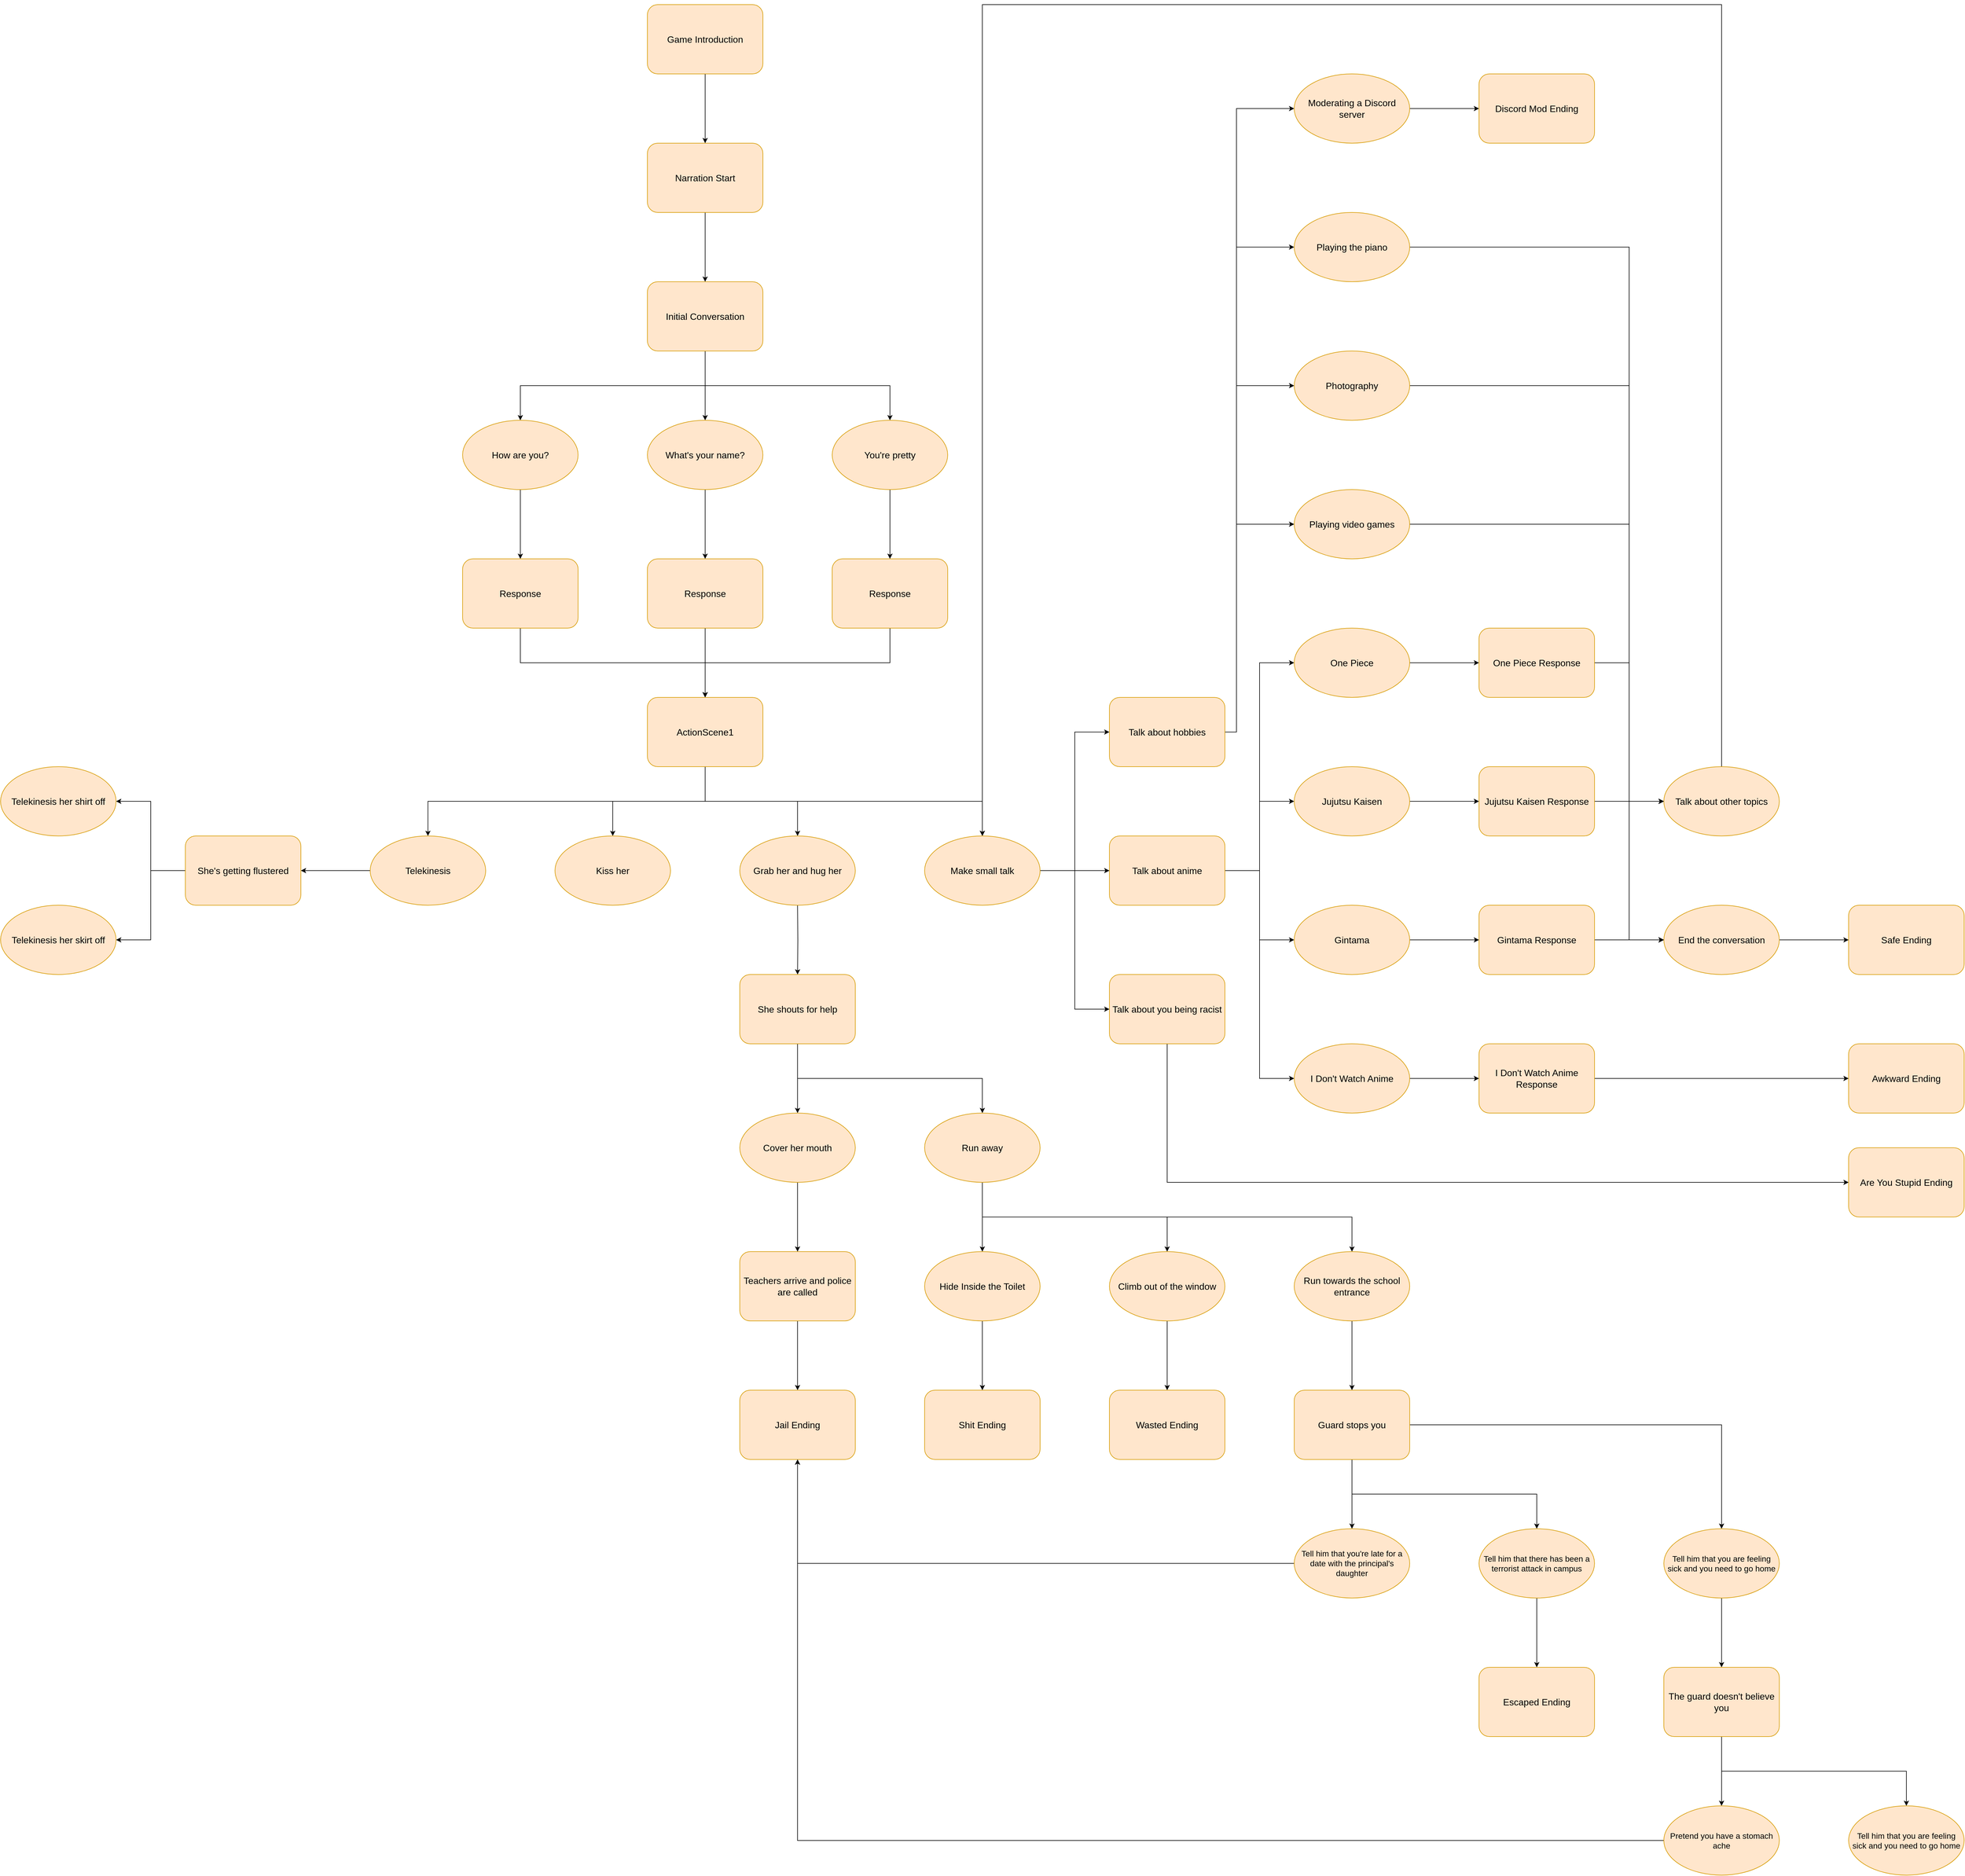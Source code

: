<mxfile version="23.1.2" type="device">
  <diagram name="Page-1" id="4FUgffBqLSNu74u4goxm">
    <mxGraphModel dx="4841" dy="2809" grid="1" gridSize="10" guides="1" tooltips="1" connect="1" arrows="1" fold="1" page="1" pageScale="1" pageWidth="827" pageHeight="1169" math="0" shadow="0">
      <root>
        <mxCell id="0" />
        <mxCell id="1" parent="0" />
        <mxCell id="4BJCU8E36L2v-1qUPdr9-23" style="edgeStyle=orthogonalEdgeStyle;rounded=0;orthogonalLoop=1;jettySize=auto;html=1;entryX=0.5;entryY=0;entryDx=0;entryDy=0;" parent="1" source="6sbdXVjonjd2-lOE39ga-11" target="6sbdXVjonjd2-lOE39ga-17" edge="1">
          <mxGeometry relative="1" as="geometry">
            <Array as="points">
              <mxPoint x="-220" y="660" />
              <mxPoint x="100" y="660" />
            </Array>
          </mxGeometry>
        </mxCell>
        <mxCell id="6sbdXVjonjd2-lOE39ga-11" value="Response" style="rounded=1;whiteSpace=wrap;html=1;fontSize=16;fillColor=#ffe6cc;strokeColor=#d79b00;" parent="1" vertex="1">
          <mxGeometry x="-320" y="480" width="200" height="120" as="geometry" />
        </mxCell>
        <mxCell id="4BJCU8E36L2v-1qUPdr9-22" style="edgeStyle=orthogonalEdgeStyle;rounded=0;orthogonalLoop=1;jettySize=auto;html=1;entryX=0.5;entryY=0;entryDx=0;entryDy=0;" parent="1" source="6sbdXVjonjd2-lOE39ga-12" target="6sbdXVjonjd2-lOE39ga-17" edge="1">
          <mxGeometry relative="1" as="geometry" />
        </mxCell>
        <mxCell id="6sbdXVjonjd2-lOE39ga-12" value="Response" style="rounded=1;whiteSpace=wrap;html=1;fontSize=16;fillColor=#ffe6cc;strokeColor=#d79b00;" parent="1" vertex="1">
          <mxGeometry y="480" width="200" height="120" as="geometry" />
        </mxCell>
        <mxCell id="4BJCU8E36L2v-1qUPdr9-24" style="edgeStyle=orthogonalEdgeStyle;rounded=0;orthogonalLoop=1;jettySize=auto;html=1;entryX=0.5;entryY=0;entryDx=0;entryDy=0;" parent="1" source="6sbdXVjonjd2-lOE39ga-13" target="6sbdXVjonjd2-lOE39ga-17" edge="1">
          <mxGeometry relative="1" as="geometry">
            <Array as="points">
              <mxPoint x="420" y="660" />
              <mxPoint x="100" y="660" />
            </Array>
          </mxGeometry>
        </mxCell>
        <mxCell id="6sbdXVjonjd2-lOE39ga-13" value="Response" style="rounded=1;whiteSpace=wrap;html=1;fontSize=16;fillColor=#ffe6cc;strokeColor=#d79b00;" parent="1" vertex="1">
          <mxGeometry x="320" y="480" width="200" height="120" as="geometry" />
        </mxCell>
        <mxCell id="4BJCU8E36L2v-1qUPdr9-62" style="edgeStyle=orthogonalEdgeStyle;rounded=0;orthogonalLoop=1;jettySize=auto;html=1;entryX=0.5;entryY=0;entryDx=0;entryDy=0;" parent="1" source="6sbdXVjonjd2-lOE39ga-17" target="4BJCU8E36L2v-1qUPdr9-61" edge="1">
          <mxGeometry relative="1" as="geometry">
            <Array as="points">
              <mxPoint x="100" y="900" />
              <mxPoint x="-380" y="900" />
            </Array>
          </mxGeometry>
        </mxCell>
        <mxCell id="4BJCU8E36L2v-1qUPdr9-66" style="edgeStyle=orthogonalEdgeStyle;rounded=0;orthogonalLoop=1;jettySize=auto;html=1;" parent="1" source="6sbdXVjonjd2-lOE39ga-17" target="4BJCU8E36L2v-1qUPdr9-63" edge="1">
          <mxGeometry relative="1" as="geometry" />
        </mxCell>
        <mxCell id="4BJCU8E36L2v-1qUPdr9-67" style="edgeStyle=orthogonalEdgeStyle;rounded=0;orthogonalLoop=1;jettySize=auto;html=1;" parent="1" source="6sbdXVjonjd2-lOE39ga-17" target="4BJCU8E36L2v-1qUPdr9-64" edge="1">
          <mxGeometry relative="1" as="geometry" />
        </mxCell>
        <mxCell id="4BJCU8E36L2v-1qUPdr9-68" style="edgeStyle=orthogonalEdgeStyle;rounded=0;orthogonalLoop=1;jettySize=auto;html=1;" parent="1" source="6sbdXVjonjd2-lOE39ga-17" target="4BJCU8E36L2v-1qUPdr9-65" edge="1">
          <mxGeometry relative="1" as="geometry">
            <Array as="points">
              <mxPoint x="100" y="900" />
              <mxPoint x="580" y="900" />
            </Array>
          </mxGeometry>
        </mxCell>
        <mxCell id="6sbdXVjonjd2-lOE39ga-17" value="ActionScene1" style="rounded=1;whiteSpace=wrap;html=1;fontSize=16;fillColor=#ffe6cc;strokeColor=#d79b00;" parent="1" vertex="1">
          <mxGeometry y="720" width="200" height="120" as="geometry" />
        </mxCell>
        <mxCell id="4BJCU8E36L2v-1qUPdr9-13" style="edgeStyle=orthogonalEdgeStyle;rounded=0;orthogonalLoop=1;jettySize=auto;html=1;entryX=0.5;entryY=0;entryDx=0;entryDy=0;" parent="1" source="6sbdXVjonjd2-lOE39ga-21" target="4BJCU8E36L2v-1qUPdr9-50" edge="1">
          <mxGeometry relative="1" as="geometry">
            <mxPoint x="580" y="210" as="targetPoint" />
            <Array as="points">
              <mxPoint x="100" y="180" />
              <mxPoint x="420" y="180" />
            </Array>
          </mxGeometry>
        </mxCell>
        <mxCell id="4BJCU8E36L2v-1qUPdr9-52" style="edgeStyle=orthogonalEdgeStyle;rounded=0;orthogonalLoop=1;jettySize=auto;html=1;entryX=0.5;entryY=0;entryDx=0;entryDy=0;" parent="1" source="6sbdXVjonjd2-lOE39ga-21" target="4BJCU8E36L2v-1qUPdr9-51" edge="1">
          <mxGeometry relative="1" as="geometry" />
        </mxCell>
        <mxCell id="4BJCU8E36L2v-1qUPdr9-54" style="edgeStyle=orthogonalEdgeStyle;rounded=0;orthogonalLoop=1;jettySize=auto;html=1;entryX=0.5;entryY=0;entryDx=0;entryDy=0;" parent="1" source="6sbdXVjonjd2-lOE39ga-21" target="4BJCU8E36L2v-1qUPdr9-53" edge="1">
          <mxGeometry relative="1" as="geometry">
            <Array as="points">
              <mxPoint x="100" y="180" />
              <mxPoint x="-220" y="180" />
            </Array>
          </mxGeometry>
        </mxCell>
        <mxCell id="6sbdXVjonjd2-lOE39ga-21" value="Initial Conversation" style="rounded=1;whiteSpace=wrap;html=1;fontSize=16;fillColor=#ffe6cc;strokeColor=#d79b00;" parent="1" vertex="1">
          <mxGeometry width="200" height="120" as="geometry" />
        </mxCell>
        <mxCell id="4BJCU8E36L2v-1qUPdr9-33" style="edgeStyle=orthogonalEdgeStyle;rounded=0;orthogonalLoop=1;jettySize=auto;html=1;entryX=0.5;entryY=0;entryDx=0;entryDy=0;" parent="1" target="6sbdXVjonjd2-lOE39ga-44" edge="1">
          <mxGeometry relative="1" as="geometry">
            <mxPoint x="260" y="1080" as="sourcePoint" />
          </mxGeometry>
        </mxCell>
        <mxCell id="6sbdXVjonjd2-lOE39ga-36" value="Safe Ending" style="rounded=1;whiteSpace=wrap;html=1;fontSize=16;fillColor=#ffe6cc;strokeColor=#d79b00;" parent="1" vertex="1">
          <mxGeometry x="2080" y="1080" width="200" height="120" as="geometry" />
        </mxCell>
        <mxCell id="4BJCU8E36L2v-1qUPdr9-151" style="edgeStyle=orthogonalEdgeStyle;rounded=0;orthogonalLoop=1;jettySize=auto;html=1;" parent="1" source="6sbdXVjonjd2-lOE39ga-38" target="4BJCU8E36L2v-1qUPdr9-74" edge="1">
          <mxGeometry relative="1" as="geometry" />
        </mxCell>
        <mxCell id="4BJCU8E36L2v-1qUPdr9-152" style="edgeStyle=orthogonalEdgeStyle;rounded=0;orthogonalLoop=1;jettySize=auto;html=1;entryX=1;entryY=0.5;entryDx=0;entryDy=0;" parent="1" source="6sbdXVjonjd2-lOE39ga-38" target="4BJCU8E36L2v-1qUPdr9-73" edge="1">
          <mxGeometry relative="1" as="geometry" />
        </mxCell>
        <mxCell id="6sbdXVjonjd2-lOE39ga-38" value="She&#39;s getting flustered" style="rounded=1;whiteSpace=wrap;html=1;fontSize=16;fillColor=#ffe6cc;strokeColor=#d79b00;" parent="1" vertex="1">
          <mxGeometry x="-800" y="960" width="200" height="120" as="geometry" />
        </mxCell>
        <mxCell id="4BJCU8E36L2v-1qUPdr9-128" style="edgeStyle=orthogonalEdgeStyle;rounded=0;orthogonalLoop=1;jettySize=auto;html=1;" parent="1" source="6sbdXVjonjd2-lOE39ga-44" target="4BJCU8E36L2v-1qUPdr9-72" edge="1">
          <mxGeometry relative="1" as="geometry" />
        </mxCell>
        <mxCell id="4BJCU8E36L2v-1qUPdr9-129" style="edgeStyle=orthogonalEdgeStyle;rounded=0;orthogonalLoop=1;jettySize=auto;html=1;entryX=0.5;entryY=0;entryDx=0;entryDy=0;" parent="1" source="6sbdXVjonjd2-lOE39ga-44" target="4BJCU8E36L2v-1qUPdr9-127" edge="1">
          <mxGeometry relative="1" as="geometry">
            <Array as="points">
              <mxPoint x="260" y="1380" />
              <mxPoint x="580" y="1380" />
            </Array>
          </mxGeometry>
        </mxCell>
        <mxCell id="6sbdXVjonjd2-lOE39ga-44" value="She shouts for help" style="rounded=1;whiteSpace=wrap;html=1;fontSize=16;fillColor=#ffe6cc;strokeColor=#d79b00;" parent="1" vertex="1">
          <mxGeometry x="160" y="1200" width="200" height="120" as="geometry" />
        </mxCell>
        <mxCell id="4BJCU8E36L2v-1qUPdr9-150" style="edgeStyle=orthogonalEdgeStyle;rounded=0;orthogonalLoop=1;jettySize=auto;html=1;entryX=0.5;entryY=0;entryDx=0;entryDy=0;" parent="1" source="6sbdXVjonjd2-lOE39ga-51" target="6sbdXVjonjd2-lOE39ga-52" edge="1">
          <mxGeometry relative="1" as="geometry" />
        </mxCell>
        <mxCell id="6sbdXVjonjd2-lOE39ga-51" value="Teachers arrive and police are called" style="rounded=1;whiteSpace=wrap;html=1;fontSize=16;fillColor=#ffe6cc;strokeColor=#d79b00;" parent="1" vertex="1">
          <mxGeometry x="160" y="1680" width="200" height="120" as="geometry" />
        </mxCell>
        <mxCell id="6sbdXVjonjd2-lOE39ga-52" value="Jail Ending" style="rounded=1;whiteSpace=wrap;html=1;fontSize=16;fillColor=#ffe6cc;strokeColor=#d79b00;" parent="1" vertex="1">
          <mxGeometry x="160" y="1920" width="200" height="120" as="geometry" />
        </mxCell>
        <mxCell id="6sbdXVjonjd2-lOE39ga-64" value="Shit Ending" style="rounded=1;whiteSpace=wrap;html=1;fontSize=16;fillColor=#ffe6cc;strokeColor=#d79b00;" parent="1" vertex="1">
          <mxGeometry x="480" y="1920" width="200" height="120" as="geometry" />
        </mxCell>
        <mxCell id="6sbdXVjonjd2-lOE39ga-66" value="Wasted Ending" style="rounded=1;whiteSpace=wrap;html=1;fontSize=16;fillColor=#ffe6cc;strokeColor=#d79b00;" parent="1" vertex="1">
          <mxGeometry x="800" y="1920" width="200" height="120" as="geometry" />
        </mxCell>
        <mxCell id="6sbdXVjonjd2-lOE39ga-68" value="Escaped Ending" style="rounded=1;whiteSpace=wrap;html=1;fontSize=16;fillColor=#ffe6cc;strokeColor=#d79b00;" parent="1" vertex="1">
          <mxGeometry x="1440" y="2400" width="200" height="120" as="geometry" />
        </mxCell>
        <mxCell id="4BJCU8E36L2v-1qUPdr9-92" style="edgeStyle=orthogonalEdgeStyle;rounded=0;orthogonalLoop=1;jettySize=auto;html=1;entryX=0;entryY=0.5;entryDx=0;entryDy=0;" parent="1" source="P44TCqiWDJVIjt69L8TA-1" target="4BJCU8E36L2v-1qUPdr9-89" edge="1">
          <mxGeometry relative="1" as="geometry" />
        </mxCell>
        <mxCell id="4BJCU8E36L2v-1qUPdr9-93" style="edgeStyle=orthogonalEdgeStyle;rounded=0;orthogonalLoop=1;jettySize=auto;html=1;entryX=0;entryY=0.5;entryDx=0;entryDy=0;" parent="1" source="P44TCqiWDJVIjt69L8TA-1" target="4BJCU8E36L2v-1qUPdr9-88" edge="1">
          <mxGeometry relative="1" as="geometry" />
        </mxCell>
        <mxCell id="4BJCU8E36L2v-1qUPdr9-94" style="edgeStyle=orthogonalEdgeStyle;rounded=0;orthogonalLoop=1;jettySize=auto;html=1;entryX=0;entryY=0.5;entryDx=0;entryDy=0;" parent="1" source="P44TCqiWDJVIjt69L8TA-1" target="4BJCU8E36L2v-1qUPdr9-90" edge="1">
          <mxGeometry relative="1" as="geometry" />
        </mxCell>
        <mxCell id="4BJCU8E36L2v-1qUPdr9-98" style="edgeStyle=orthogonalEdgeStyle;rounded=0;orthogonalLoop=1;jettySize=auto;html=1;entryX=0;entryY=0.5;entryDx=0;entryDy=0;" parent="1" source="P44TCqiWDJVIjt69L8TA-1" target="4BJCU8E36L2v-1qUPdr9-91" edge="1">
          <mxGeometry relative="1" as="geometry" />
        </mxCell>
        <mxCell id="P44TCqiWDJVIjt69L8TA-1" value="Talk about anime" style="rounded=1;whiteSpace=wrap;html=1;fontSize=16;fillColor=#ffe6cc;strokeColor=#d79b00;" parent="1" vertex="1">
          <mxGeometry x="800" y="960" width="200" height="120" as="geometry" />
        </mxCell>
        <mxCell id="Jl9Z6i-d9-ETA0AkZ7rw-6" style="edgeStyle=orthogonalEdgeStyle;rounded=0;orthogonalLoop=1;jettySize=auto;html=1;entryX=0;entryY=0.5;entryDx=0;entryDy=0;" edge="1" parent="1" source="P44TCqiWDJVIjt69L8TA-2" target="Jl9Z6i-d9-ETA0AkZ7rw-2">
          <mxGeometry relative="1" as="geometry">
            <Array as="points">
              <mxPoint x="1020" y="780" />
              <mxPoint x="1020" y="420" />
            </Array>
          </mxGeometry>
        </mxCell>
        <mxCell id="Jl9Z6i-d9-ETA0AkZ7rw-7" style="edgeStyle=orthogonalEdgeStyle;rounded=0;orthogonalLoop=1;jettySize=auto;html=1;entryX=0;entryY=0.5;entryDx=0;entryDy=0;" edge="1" parent="1" source="P44TCqiWDJVIjt69L8TA-2" target="Jl9Z6i-d9-ETA0AkZ7rw-3">
          <mxGeometry relative="1" as="geometry">
            <Array as="points">
              <mxPoint x="1020" y="780" />
              <mxPoint x="1020" y="180" />
            </Array>
          </mxGeometry>
        </mxCell>
        <mxCell id="Jl9Z6i-d9-ETA0AkZ7rw-8" style="edgeStyle=orthogonalEdgeStyle;rounded=0;orthogonalLoop=1;jettySize=auto;html=1;entryX=0;entryY=0.5;entryDx=0;entryDy=0;" edge="1" parent="1" source="P44TCqiWDJVIjt69L8TA-2" target="Jl9Z6i-d9-ETA0AkZ7rw-4">
          <mxGeometry relative="1" as="geometry">
            <Array as="points">
              <mxPoint x="1020" y="780" />
              <mxPoint x="1020" y="-60" />
            </Array>
          </mxGeometry>
        </mxCell>
        <mxCell id="Jl9Z6i-d9-ETA0AkZ7rw-9" style="edgeStyle=orthogonalEdgeStyle;rounded=0;orthogonalLoop=1;jettySize=auto;html=1;entryX=0;entryY=0.5;entryDx=0;entryDy=0;" edge="1" parent="1" source="P44TCqiWDJVIjt69L8TA-2" target="Jl9Z6i-d9-ETA0AkZ7rw-5">
          <mxGeometry relative="1" as="geometry">
            <Array as="points">
              <mxPoint x="1020" y="780" />
              <mxPoint x="1020" y="-300" />
            </Array>
          </mxGeometry>
        </mxCell>
        <mxCell id="P44TCqiWDJVIjt69L8TA-2" value="Talk about hobbies" style="rounded=1;whiteSpace=wrap;html=1;fontSize=16;fillColor=#ffe6cc;strokeColor=#d79b00;" parent="1" vertex="1">
          <mxGeometry x="800" y="720" width="200" height="120" as="geometry" />
        </mxCell>
        <mxCell id="4BJCU8E36L2v-1qUPdr9-84" style="edgeStyle=orthogonalEdgeStyle;rounded=0;orthogonalLoop=1;jettySize=auto;html=1;entryX=0;entryY=0.5;entryDx=0;entryDy=0;" parent="1" source="P44TCqiWDJVIjt69L8TA-3" target="P44TCqiWDJVIjt69L8TA-17" edge="1">
          <mxGeometry relative="1" as="geometry">
            <Array as="points">
              <mxPoint x="900" y="1560" />
              <mxPoint x="2080" y="1560" />
            </Array>
          </mxGeometry>
        </mxCell>
        <mxCell id="P44TCqiWDJVIjt69L8TA-3" value="Talk about you being racist" style="rounded=1;whiteSpace=wrap;html=1;fontSize=16;fillColor=#ffe6cc;strokeColor=#d79b00;" parent="1" vertex="1">
          <mxGeometry x="800" y="1200" width="200" height="120" as="geometry" />
        </mxCell>
        <mxCell id="P44TCqiWDJVIjt69L8TA-17" value="Are You Stupid Ending" style="rounded=1;whiteSpace=wrap;html=1;fontSize=16;fillColor=#ffe6cc;strokeColor=#d79b00;" parent="1" vertex="1">
          <mxGeometry x="2080" y="1500" width="200" height="120" as="geometry" />
        </mxCell>
        <mxCell id="4BJCU8E36L2v-1qUPdr9-14" style="edgeStyle=orthogonalEdgeStyle;rounded=0;orthogonalLoop=1;jettySize=auto;html=1;entryX=0.5;entryY=0;entryDx=0;entryDy=0;exitX=0.5;exitY=1;exitDx=0;exitDy=0;" parent="1" source="4BJCU8E36L2v-1qUPdr9-50" target="6sbdXVjonjd2-lOE39ga-13" edge="1">
          <mxGeometry relative="1" as="geometry">
            <mxPoint x="530" y="410" as="sourcePoint" />
          </mxGeometry>
        </mxCell>
        <mxCell id="4BJCU8E36L2v-1qUPdr9-130" style="edgeStyle=orthogonalEdgeStyle;rounded=0;orthogonalLoop=1;jettySize=auto;html=1;entryX=0;entryY=0.5;entryDx=0;entryDy=0;" parent="1" source="4BJCU8E36L2v-1qUPdr9-47" target="4BJCU8E36L2v-1qUPdr9-78" edge="1">
          <mxGeometry relative="1" as="geometry" />
        </mxCell>
        <mxCell id="4BJCU8E36L2v-1qUPdr9-137" style="edgeStyle=orthogonalEdgeStyle;rounded=0;orthogonalLoop=1;jettySize=auto;html=1;entryX=0;entryY=0.5;entryDx=0;entryDy=0;" parent="1" source="4BJCU8E36L2v-1qUPdr9-47" target="4BJCU8E36L2v-1qUPdr9-79" edge="1">
          <mxGeometry relative="1" as="geometry" />
        </mxCell>
        <mxCell id="4BJCU8E36L2v-1qUPdr9-47" value="One Piece Response" style="rounded=1;whiteSpace=wrap;html=1;fontSize=16;fillColor=#ffe6cc;strokeColor=#d79b00;" parent="1" vertex="1">
          <mxGeometry x="1440" y="600" width="200" height="120" as="geometry" />
        </mxCell>
        <mxCell id="4BJCU8E36L2v-1qUPdr9-50" value="You&#39;re pretty" style="ellipse;whiteSpace=wrap;html=1;fillColor=#ffe6cc;strokeColor=#d79b00;fontSize=16;" parent="1" vertex="1">
          <mxGeometry x="320" y="240" width="200" height="120" as="geometry" />
        </mxCell>
        <mxCell id="4BJCU8E36L2v-1qUPdr9-56" style="edgeStyle=orthogonalEdgeStyle;rounded=0;orthogonalLoop=1;jettySize=auto;html=1;entryX=0.5;entryY=0;entryDx=0;entryDy=0;" parent="1" source="4BJCU8E36L2v-1qUPdr9-51" target="6sbdXVjonjd2-lOE39ga-12" edge="1">
          <mxGeometry relative="1" as="geometry" />
        </mxCell>
        <mxCell id="4BJCU8E36L2v-1qUPdr9-51" value="What&#39;s your name?" style="ellipse;whiteSpace=wrap;html=1;fillColor=#ffe6cc;strokeColor=#d79b00;fontSize=16;" parent="1" vertex="1">
          <mxGeometry y="240" width="200" height="120" as="geometry" />
        </mxCell>
        <mxCell id="4BJCU8E36L2v-1qUPdr9-55" style="edgeStyle=orthogonalEdgeStyle;rounded=0;orthogonalLoop=1;jettySize=auto;html=1;" parent="1" source="4BJCU8E36L2v-1qUPdr9-53" target="6sbdXVjonjd2-lOE39ga-11" edge="1">
          <mxGeometry relative="1" as="geometry" />
        </mxCell>
        <mxCell id="4BJCU8E36L2v-1qUPdr9-53" value="How are you?" style="ellipse;whiteSpace=wrap;html=1;fillColor=#ffe6cc;strokeColor=#d79b00;fontSize=16;" parent="1" vertex="1">
          <mxGeometry x="-320" y="240" width="200" height="120" as="geometry" />
        </mxCell>
        <mxCell id="4BJCU8E36L2v-1qUPdr9-60" style="edgeStyle=orthogonalEdgeStyle;rounded=0;orthogonalLoop=1;jettySize=auto;html=1;" parent="1" source="4BJCU8E36L2v-1qUPdr9-57" target="6sbdXVjonjd2-lOE39ga-21" edge="1">
          <mxGeometry relative="1" as="geometry" />
        </mxCell>
        <mxCell id="4BJCU8E36L2v-1qUPdr9-57" value="Narration Start" style="rounded=1;whiteSpace=wrap;html=1;fontSize=16;fillColor=#ffe6cc;strokeColor=#d79b00;" parent="1" vertex="1">
          <mxGeometry y="-240" width="200" height="120" as="geometry" />
        </mxCell>
        <mxCell id="4BJCU8E36L2v-1qUPdr9-59" style="edgeStyle=orthogonalEdgeStyle;rounded=0;orthogonalLoop=1;jettySize=auto;html=1;entryX=0.5;entryY=0;entryDx=0;entryDy=0;" parent="1" source="4BJCU8E36L2v-1qUPdr9-58" target="4BJCU8E36L2v-1qUPdr9-57" edge="1">
          <mxGeometry relative="1" as="geometry" />
        </mxCell>
        <mxCell id="4BJCU8E36L2v-1qUPdr9-58" value="Game Introduction" style="rounded=1;whiteSpace=wrap;html=1;fontSize=16;fillColor=#ffe6cc;strokeColor=#d79b00;" parent="1" vertex="1">
          <mxGeometry y="-480" width="200" height="120" as="geometry" />
        </mxCell>
        <mxCell id="4BJCU8E36L2v-1qUPdr9-153" style="edgeStyle=orthogonalEdgeStyle;rounded=0;orthogonalLoop=1;jettySize=auto;html=1;entryX=1;entryY=0.5;entryDx=0;entryDy=0;" parent="1" source="4BJCU8E36L2v-1qUPdr9-61" target="6sbdXVjonjd2-lOE39ga-38" edge="1">
          <mxGeometry relative="1" as="geometry" />
        </mxCell>
        <mxCell id="4BJCU8E36L2v-1qUPdr9-61" value="Telekinesis" style="ellipse;whiteSpace=wrap;html=1;fillColor=#ffe6cc;strokeColor=#d79b00;fontSize=16;" parent="1" vertex="1">
          <mxGeometry x="-480" y="960" width="200" height="120" as="geometry" />
        </mxCell>
        <mxCell id="4BJCU8E36L2v-1qUPdr9-63" value="Kiss her" style="ellipse;whiteSpace=wrap;html=1;fillColor=#ffe6cc;strokeColor=#d79b00;fontSize=16;" parent="1" vertex="1">
          <mxGeometry x="-160" y="960" width="200" height="120" as="geometry" />
        </mxCell>
        <mxCell id="4BJCU8E36L2v-1qUPdr9-64" value="Grab her and hug her" style="ellipse;whiteSpace=wrap;html=1;fillColor=#ffe6cc;strokeColor=#d79b00;fontSize=16;" parent="1" vertex="1">
          <mxGeometry x="160" y="960" width="200" height="120" as="geometry" />
        </mxCell>
        <mxCell id="4BJCU8E36L2v-1qUPdr9-69" style="edgeStyle=orthogonalEdgeStyle;rounded=0;orthogonalLoop=1;jettySize=auto;html=1;entryX=0;entryY=0.5;entryDx=0;entryDy=0;" parent="1" source="4BJCU8E36L2v-1qUPdr9-65" target="P44TCqiWDJVIjt69L8TA-2" edge="1">
          <mxGeometry relative="1" as="geometry" />
        </mxCell>
        <mxCell id="4BJCU8E36L2v-1qUPdr9-70" style="edgeStyle=orthogonalEdgeStyle;rounded=0;orthogonalLoop=1;jettySize=auto;html=1;entryX=0;entryY=0.5;entryDx=0;entryDy=0;" parent="1" source="4BJCU8E36L2v-1qUPdr9-65" target="P44TCqiWDJVIjt69L8TA-1" edge="1">
          <mxGeometry relative="1" as="geometry" />
        </mxCell>
        <mxCell id="4BJCU8E36L2v-1qUPdr9-71" style="edgeStyle=orthogonalEdgeStyle;rounded=0;orthogonalLoop=1;jettySize=auto;html=1;entryX=0;entryY=0.5;entryDx=0;entryDy=0;" parent="1" source="4BJCU8E36L2v-1qUPdr9-65" target="P44TCqiWDJVIjt69L8TA-3" edge="1">
          <mxGeometry relative="1" as="geometry" />
        </mxCell>
        <mxCell id="4BJCU8E36L2v-1qUPdr9-65" value="Make small talk" style="ellipse;whiteSpace=wrap;html=1;fillColor=#ffe6cc;strokeColor=#d79b00;fontSize=16;" parent="1" vertex="1">
          <mxGeometry x="480" y="960" width="200" height="120" as="geometry" />
        </mxCell>
        <mxCell id="4BJCU8E36L2v-1qUPdr9-149" style="edgeStyle=orthogonalEdgeStyle;rounded=0;orthogonalLoop=1;jettySize=auto;html=1;entryX=0.5;entryY=0;entryDx=0;entryDy=0;" parent="1" source="4BJCU8E36L2v-1qUPdr9-72" target="6sbdXVjonjd2-lOE39ga-51" edge="1">
          <mxGeometry relative="1" as="geometry" />
        </mxCell>
        <mxCell id="4BJCU8E36L2v-1qUPdr9-72" value="Cover her mouth" style="ellipse;whiteSpace=wrap;html=1;fillColor=#ffe6cc;strokeColor=#d79b00;fontSize=16;" parent="1" vertex="1">
          <mxGeometry x="160" y="1440" width="200" height="120" as="geometry" />
        </mxCell>
        <mxCell id="4BJCU8E36L2v-1qUPdr9-73" value="Telekinesis her skirt off" style="ellipse;whiteSpace=wrap;html=1;fillColor=#ffe6cc;strokeColor=#d79b00;fontSize=16;" parent="1" vertex="1">
          <mxGeometry x="-1120" y="1080" width="200" height="120" as="geometry" />
        </mxCell>
        <mxCell id="4BJCU8E36L2v-1qUPdr9-74" value="Telekinesis her shirt off" style="ellipse;whiteSpace=wrap;html=1;fillColor=#ffe6cc;strokeColor=#d79b00;fontSize=16;" parent="1" vertex="1">
          <mxGeometry x="-1120" y="840" width="200" height="120" as="geometry" />
        </mxCell>
        <mxCell id="Jl9Z6i-d9-ETA0AkZ7rw-19" style="edgeStyle=orthogonalEdgeStyle;rounded=0;orthogonalLoop=1;jettySize=auto;html=1;entryX=0.5;entryY=0;entryDx=0;entryDy=0;" edge="1" parent="1" source="4BJCU8E36L2v-1qUPdr9-78" target="4BJCU8E36L2v-1qUPdr9-65">
          <mxGeometry relative="1" as="geometry">
            <Array as="points">
              <mxPoint x="1860" y="-480" />
              <mxPoint x="580" y="-480" />
            </Array>
          </mxGeometry>
        </mxCell>
        <mxCell id="4BJCU8E36L2v-1qUPdr9-78" value="Talk about other topics" style="ellipse;whiteSpace=wrap;html=1;fillColor=#ffe6cc;strokeColor=#d79b00;fontSize=16;" parent="1" vertex="1">
          <mxGeometry x="1760" y="840" width="200" height="120" as="geometry" />
        </mxCell>
        <mxCell id="4BJCU8E36L2v-1qUPdr9-83" style="edgeStyle=orthogonalEdgeStyle;rounded=0;orthogonalLoop=1;jettySize=auto;html=1;" parent="1" source="4BJCU8E36L2v-1qUPdr9-79" target="6sbdXVjonjd2-lOE39ga-36" edge="1">
          <mxGeometry relative="1" as="geometry" />
        </mxCell>
        <mxCell id="4BJCU8E36L2v-1qUPdr9-79" value="End the conversation" style="ellipse;whiteSpace=wrap;html=1;fillColor=#ffe6cc;strokeColor=#d79b00;fontSize=16;" parent="1" vertex="1">
          <mxGeometry x="1760" y="1080" width="200" height="120" as="geometry" />
        </mxCell>
        <mxCell id="4BJCU8E36L2v-1qUPdr9-131" style="edgeStyle=orthogonalEdgeStyle;rounded=0;orthogonalLoop=1;jettySize=auto;html=1;entryX=0;entryY=0.5;entryDx=0;entryDy=0;" parent="1" source="4BJCU8E36L2v-1qUPdr9-85" target="4BJCU8E36L2v-1qUPdr9-78" edge="1">
          <mxGeometry relative="1" as="geometry" />
        </mxCell>
        <mxCell id="4BJCU8E36L2v-1qUPdr9-136" style="edgeStyle=orthogonalEdgeStyle;rounded=0;orthogonalLoop=1;jettySize=auto;html=1;entryX=0;entryY=0.5;entryDx=0;entryDy=0;" parent="1" source="4BJCU8E36L2v-1qUPdr9-85" target="4BJCU8E36L2v-1qUPdr9-79" edge="1">
          <mxGeometry relative="1" as="geometry" />
        </mxCell>
        <mxCell id="4BJCU8E36L2v-1qUPdr9-85" value="Jujutsu Kaisen Response" style="rounded=1;whiteSpace=wrap;html=1;fontSize=16;fillColor=#ffe6cc;strokeColor=#d79b00;" parent="1" vertex="1">
          <mxGeometry x="1440" y="840" width="200" height="120" as="geometry" />
        </mxCell>
        <mxCell id="4BJCU8E36L2v-1qUPdr9-132" style="edgeStyle=orthogonalEdgeStyle;rounded=0;orthogonalLoop=1;jettySize=auto;html=1;entryX=0;entryY=0.5;entryDx=0;entryDy=0;" parent="1" source="4BJCU8E36L2v-1qUPdr9-86" target="4BJCU8E36L2v-1qUPdr9-78" edge="1">
          <mxGeometry relative="1" as="geometry" />
        </mxCell>
        <mxCell id="4BJCU8E36L2v-1qUPdr9-135" style="edgeStyle=orthogonalEdgeStyle;rounded=0;orthogonalLoop=1;jettySize=auto;html=1;entryX=0;entryY=0.5;entryDx=0;entryDy=0;" parent="1" source="4BJCU8E36L2v-1qUPdr9-86" target="4BJCU8E36L2v-1qUPdr9-79" edge="1">
          <mxGeometry relative="1" as="geometry" />
        </mxCell>
        <mxCell id="4BJCU8E36L2v-1qUPdr9-86" value="Gintama Response" style="rounded=1;whiteSpace=wrap;html=1;fontSize=16;fillColor=#ffe6cc;strokeColor=#d79b00;" parent="1" vertex="1">
          <mxGeometry x="1440" y="1080" width="200" height="120" as="geometry" />
        </mxCell>
        <mxCell id="Jl9Z6i-d9-ETA0AkZ7rw-21" style="edgeStyle=orthogonalEdgeStyle;rounded=0;orthogonalLoop=1;jettySize=auto;html=1;entryX=0;entryY=0.5;entryDx=0;entryDy=0;" edge="1" parent="1" source="4BJCU8E36L2v-1qUPdr9-87" target="Jl9Z6i-d9-ETA0AkZ7rw-20">
          <mxGeometry relative="1" as="geometry" />
        </mxCell>
        <mxCell id="4BJCU8E36L2v-1qUPdr9-87" value="I Don&#39;t Watch Anime Response" style="rounded=1;whiteSpace=wrap;html=1;fontSize=16;fillColor=#ffe6cc;strokeColor=#d79b00;" parent="1" vertex="1">
          <mxGeometry x="1440" y="1320" width="200" height="120" as="geometry" />
        </mxCell>
        <mxCell id="4BJCU8E36L2v-1qUPdr9-100" style="edgeStyle=orthogonalEdgeStyle;rounded=0;orthogonalLoop=1;jettySize=auto;html=1;entryX=0;entryY=0.5;entryDx=0;entryDy=0;" parent="1" source="4BJCU8E36L2v-1qUPdr9-88" target="4BJCU8E36L2v-1qUPdr9-87" edge="1">
          <mxGeometry relative="1" as="geometry" />
        </mxCell>
        <mxCell id="4BJCU8E36L2v-1qUPdr9-88" value="I Don&#39;t Watch Anime" style="ellipse;whiteSpace=wrap;html=1;fillColor=#ffe6cc;strokeColor=#d79b00;fontSize=16;" parent="1" vertex="1">
          <mxGeometry x="1120" y="1320" width="200" height="120" as="geometry" />
        </mxCell>
        <mxCell id="4BJCU8E36L2v-1qUPdr9-99" style="edgeStyle=orthogonalEdgeStyle;rounded=0;orthogonalLoop=1;jettySize=auto;html=1;entryX=0;entryY=0.5;entryDx=0;entryDy=0;" parent="1" source="4BJCU8E36L2v-1qUPdr9-89" target="4BJCU8E36L2v-1qUPdr9-86" edge="1">
          <mxGeometry relative="1" as="geometry" />
        </mxCell>
        <mxCell id="4BJCU8E36L2v-1qUPdr9-89" value="Gintama" style="ellipse;whiteSpace=wrap;html=1;fillColor=#ffe6cc;strokeColor=#d79b00;fontSize=16;" parent="1" vertex="1">
          <mxGeometry x="1120" y="1080" width="200" height="120" as="geometry" />
        </mxCell>
        <mxCell id="4BJCU8E36L2v-1qUPdr9-97" style="edgeStyle=orthogonalEdgeStyle;rounded=0;orthogonalLoop=1;jettySize=auto;html=1;entryX=0;entryY=0.5;entryDx=0;entryDy=0;" parent="1" source="4BJCU8E36L2v-1qUPdr9-90" target="4BJCU8E36L2v-1qUPdr9-85" edge="1">
          <mxGeometry relative="1" as="geometry" />
        </mxCell>
        <mxCell id="4BJCU8E36L2v-1qUPdr9-90" value="Jujutsu Kaisen" style="ellipse;whiteSpace=wrap;html=1;fillColor=#ffe6cc;strokeColor=#d79b00;fontSize=16;" parent="1" vertex="1">
          <mxGeometry x="1120" y="840" width="200" height="120" as="geometry" />
        </mxCell>
        <mxCell id="4BJCU8E36L2v-1qUPdr9-96" style="edgeStyle=orthogonalEdgeStyle;rounded=0;orthogonalLoop=1;jettySize=auto;html=1;entryX=0;entryY=0.5;entryDx=0;entryDy=0;" parent="1" source="4BJCU8E36L2v-1qUPdr9-91" target="4BJCU8E36L2v-1qUPdr9-47" edge="1">
          <mxGeometry relative="1" as="geometry" />
        </mxCell>
        <mxCell id="4BJCU8E36L2v-1qUPdr9-91" value="One Piece" style="ellipse;whiteSpace=wrap;html=1;fillColor=#ffe6cc;strokeColor=#d79b00;fontSize=16;" parent="1" vertex="1">
          <mxGeometry x="1120" y="600" width="200" height="120" as="geometry" />
        </mxCell>
        <mxCell id="4BJCU8E36L2v-1qUPdr9-145" style="edgeStyle=orthogonalEdgeStyle;rounded=0;orthogonalLoop=1;jettySize=auto;html=1;" parent="1" source="4BJCU8E36L2v-1qUPdr9-127" target="4BJCU8E36L2v-1qUPdr9-144" edge="1">
          <mxGeometry relative="1" as="geometry" />
        </mxCell>
        <mxCell id="4BJCU8E36L2v-1qUPdr9-146" style="edgeStyle=orthogonalEdgeStyle;rounded=0;orthogonalLoop=1;jettySize=auto;html=1;" parent="1" source="4BJCU8E36L2v-1qUPdr9-127" target="4BJCU8E36L2v-1qUPdr9-138" edge="1">
          <mxGeometry relative="1" as="geometry">
            <Array as="points">
              <mxPoint x="580" y="1620" />
              <mxPoint x="900" y="1620" />
            </Array>
          </mxGeometry>
        </mxCell>
        <mxCell id="4BJCU8E36L2v-1qUPdr9-147" style="edgeStyle=orthogonalEdgeStyle;rounded=0;orthogonalLoop=1;jettySize=auto;html=1;entryX=0.5;entryY=0;entryDx=0;entryDy=0;" parent="1" source="4BJCU8E36L2v-1qUPdr9-127" target="4BJCU8E36L2v-1qUPdr9-139" edge="1">
          <mxGeometry relative="1" as="geometry">
            <Array as="points">
              <mxPoint x="580" y="1620" />
              <mxPoint x="1220" y="1620" />
            </Array>
          </mxGeometry>
        </mxCell>
        <mxCell id="4BJCU8E36L2v-1qUPdr9-127" value="Run away" style="ellipse;whiteSpace=wrap;html=1;fillColor=#ffe6cc;strokeColor=#d79b00;fontSize=16;" parent="1" vertex="1">
          <mxGeometry x="480" y="1440" width="200" height="120" as="geometry" />
        </mxCell>
        <mxCell id="4BJCU8E36L2v-1qUPdr9-142" style="edgeStyle=orthogonalEdgeStyle;rounded=0;orthogonalLoop=1;jettySize=auto;html=1;entryX=0.5;entryY=0;entryDx=0;entryDy=0;" parent="1" source="4BJCU8E36L2v-1qUPdr9-138" target="6sbdXVjonjd2-lOE39ga-66" edge="1">
          <mxGeometry relative="1" as="geometry" />
        </mxCell>
        <mxCell id="4BJCU8E36L2v-1qUPdr9-138" value="Climb out of the window" style="ellipse;whiteSpace=wrap;html=1;fillColor=#ffe6cc;strokeColor=#d79b00;fontSize=16;" parent="1" vertex="1">
          <mxGeometry x="800" y="1680" width="200" height="120" as="geometry" />
        </mxCell>
        <mxCell id="sa1EW11HxRsw7kz9GG0s-2" style="edgeStyle=orthogonalEdgeStyle;rounded=0;orthogonalLoop=1;jettySize=auto;html=1;" parent="1" source="4BJCU8E36L2v-1qUPdr9-139" target="sa1EW11HxRsw7kz9GG0s-1" edge="1">
          <mxGeometry relative="1" as="geometry" />
        </mxCell>
        <mxCell id="4BJCU8E36L2v-1qUPdr9-139" value="Run towards the school entrance" style="ellipse;whiteSpace=wrap;html=1;fillColor=#ffe6cc;strokeColor=#d79b00;fontSize=16;" parent="1" vertex="1">
          <mxGeometry x="1120" y="1680" width="200" height="120" as="geometry" />
        </mxCell>
        <mxCell id="4BJCU8E36L2v-1qUPdr9-148" style="edgeStyle=orthogonalEdgeStyle;rounded=0;orthogonalLoop=1;jettySize=auto;html=1;entryX=0.5;entryY=0;entryDx=0;entryDy=0;" parent="1" source="4BJCU8E36L2v-1qUPdr9-144" target="6sbdXVjonjd2-lOE39ga-64" edge="1">
          <mxGeometry relative="1" as="geometry" />
        </mxCell>
        <mxCell id="4BJCU8E36L2v-1qUPdr9-144" value="Hide Inside the Toilet" style="ellipse;whiteSpace=wrap;html=1;fillColor=#ffe6cc;strokeColor=#d79b00;fontSize=16;" parent="1" vertex="1">
          <mxGeometry x="480" y="1680" width="200" height="120" as="geometry" />
        </mxCell>
        <mxCell id="sa1EW11HxRsw7kz9GG0s-7" style="edgeStyle=orthogonalEdgeStyle;rounded=0;orthogonalLoop=1;jettySize=auto;html=1;entryX=0.5;entryY=0;entryDx=0;entryDy=0;" parent="1" source="sa1EW11HxRsw7kz9GG0s-1" target="sa1EW11HxRsw7kz9GG0s-4" edge="1">
          <mxGeometry relative="1" as="geometry">
            <Array as="points">
              <mxPoint x="1220" y="2100" />
              <mxPoint x="1540" y="2100" />
            </Array>
          </mxGeometry>
        </mxCell>
        <mxCell id="7qLyBHSKpgGKVAzZv6sn-1" style="edgeStyle=orthogonalEdgeStyle;rounded=0;orthogonalLoop=1;jettySize=auto;html=1;" parent="1" source="sa1EW11HxRsw7kz9GG0s-1" target="sa1EW11HxRsw7kz9GG0s-5" edge="1">
          <mxGeometry relative="1" as="geometry" />
        </mxCell>
        <mxCell id="7qLyBHSKpgGKVAzZv6sn-2" style="edgeStyle=orthogonalEdgeStyle;rounded=0;orthogonalLoop=1;jettySize=auto;html=1;entryX=0.5;entryY=0;entryDx=0;entryDy=0;" parent="1" source="sa1EW11HxRsw7kz9GG0s-1" target="sa1EW11HxRsw7kz9GG0s-3" edge="1">
          <mxGeometry relative="1" as="geometry" />
        </mxCell>
        <mxCell id="sa1EW11HxRsw7kz9GG0s-1" value="Guard stops you" style="rounded=1;whiteSpace=wrap;html=1;fontSize=16;fillColor=#ffe6cc;strokeColor=#d79b00;" parent="1" vertex="1">
          <mxGeometry x="1120" y="1920" width="200" height="120" as="geometry" />
        </mxCell>
        <mxCell id="7qLyBHSKpgGKVAzZv6sn-8" style="edgeStyle=orthogonalEdgeStyle;rounded=0;orthogonalLoop=1;jettySize=auto;html=1;entryX=0.5;entryY=0;entryDx=0;entryDy=0;" parent="1" source="sa1EW11HxRsw7kz9GG0s-3" target="7qLyBHSKpgGKVAzZv6sn-5" edge="1">
          <mxGeometry relative="1" as="geometry" />
        </mxCell>
        <mxCell id="sa1EW11HxRsw7kz9GG0s-3" value="Tell him that you are feeling sick and you need to go home" style="ellipse;whiteSpace=wrap;html=1;fillColor=#ffe6cc;strokeColor=#d79b00;fontSize=14;" parent="1" vertex="1">
          <mxGeometry x="1760" y="2160" width="200" height="120" as="geometry" />
        </mxCell>
        <mxCell id="sa1EW11HxRsw7kz9GG0s-9" style="edgeStyle=orthogonalEdgeStyle;rounded=0;orthogonalLoop=1;jettySize=auto;html=1;entryX=0.5;entryY=0;entryDx=0;entryDy=0;" parent="1" source="sa1EW11HxRsw7kz9GG0s-4" target="6sbdXVjonjd2-lOE39ga-68" edge="1">
          <mxGeometry relative="1" as="geometry" />
        </mxCell>
        <mxCell id="sa1EW11HxRsw7kz9GG0s-4" value="Tell him that there has been a terrorist attack in campus" style="ellipse;whiteSpace=wrap;html=1;fillColor=#ffe6cc;strokeColor=#d79b00;fontSize=14;" parent="1" vertex="1">
          <mxGeometry x="1440" y="2160" width="200" height="120" as="geometry" />
        </mxCell>
        <mxCell id="7qLyBHSKpgGKVAzZv6sn-4" style="edgeStyle=orthogonalEdgeStyle;rounded=0;orthogonalLoop=1;jettySize=auto;html=1;entryX=0.5;entryY=1;entryDx=0;entryDy=0;" parent="1" source="sa1EW11HxRsw7kz9GG0s-5" target="6sbdXVjonjd2-lOE39ga-52" edge="1">
          <mxGeometry relative="1" as="geometry" />
        </mxCell>
        <mxCell id="sa1EW11HxRsw7kz9GG0s-5" value="Tell him that you&#39;re late for a date with the principal&#39;s daughter" style="ellipse;whiteSpace=wrap;html=1;fillColor=#ffe6cc;strokeColor=#d79b00;fontSize=14;verticalAlign=middle;" parent="1" vertex="1">
          <mxGeometry x="1120" y="2160" width="200" height="120" as="geometry" />
        </mxCell>
        <mxCell id="7qLyBHSKpgGKVAzZv6sn-9" style="edgeStyle=orthogonalEdgeStyle;rounded=0;orthogonalLoop=1;jettySize=auto;html=1;" parent="1" source="7qLyBHSKpgGKVAzZv6sn-5" target="7qLyBHSKpgGKVAzZv6sn-6" edge="1">
          <mxGeometry relative="1" as="geometry" />
        </mxCell>
        <mxCell id="7qLyBHSKpgGKVAzZv6sn-10" style="edgeStyle=orthogonalEdgeStyle;rounded=0;orthogonalLoop=1;jettySize=auto;html=1;" parent="1" source="7qLyBHSKpgGKVAzZv6sn-5" target="7qLyBHSKpgGKVAzZv6sn-7" edge="1">
          <mxGeometry relative="1" as="geometry">
            <Array as="points">
              <mxPoint x="1860" y="2580" />
              <mxPoint x="2180" y="2580" />
            </Array>
          </mxGeometry>
        </mxCell>
        <mxCell id="7qLyBHSKpgGKVAzZv6sn-5" value="The guard doesn&#39;t believe you" style="rounded=1;whiteSpace=wrap;html=1;fontSize=16;fillColor=#ffe6cc;strokeColor=#d79b00;" parent="1" vertex="1">
          <mxGeometry x="1760" y="2400" width="200" height="120" as="geometry" />
        </mxCell>
        <mxCell id="7qLyBHSKpgGKVAzZv6sn-11" style="edgeStyle=orthogonalEdgeStyle;rounded=0;orthogonalLoop=1;jettySize=auto;html=1;entryX=0.5;entryY=1;entryDx=0;entryDy=0;" parent="1" source="7qLyBHSKpgGKVAzZv6sn-6" target="6sbdXVjonjd2-lOE39ga-52" edge="1">
          <mxGeometry relative="1" as="geometry" />
        </mxCell>
        <mxCell id="7qLyBHSKpgGKVAzZv6sn-6" value="Pretend you have a stomach ache" style="ellipse;whiteSpace=wrap;html=1;fillColor=#ffe6cc;strokeColor=#d79b00;fontSize=14;" parent="1" vertex="1">
          <mxGeometry x="1760" y="2640" width="200" height="120" as="geometry" />
        </mxCell>
        <mxCell id="7qLyBHSKpgGKVAzZv6sn-7" value="Tell him that you are feeling sick and you need to go home" style="ellipse;whiteSpace=wrap;html=1;fillColor=#ffe6cc;strokeColor=#d79b00;fontSize=14;" parent="1" vertex="1">
          <mxGeometry x="2080" y="2640" width="200" height="120" as="geometry" />
        </mxCell>
        <mxCell id="Jl9Z6i-d9-ETA0AkZ7rw-14" style="edgeStyle=orthogonalEdgeStyle;rounded=0;orthogonalLoop=1;jettySize=auto;html=1;entryX=0;entryY=0.5;entryDx=0;entryDy=0;" edge="1" parent="1" source="Jl9Z6i-d9-ETA0AkZ7rw-2" target="4BJCU8E36L2v-1qUPdr9-78">
          <mxGeometry relative="1" as="geometry">
            <Array as="points">
              <mxPoint x="1700" y="420" />
              <mxPoint x="1700" y="900" />
            </Array>
          </mxGeometry>
        </mxCell>
        <mxCell id="Jl9Z6i-d9-ETA0AkZ7rw-15" style="edgeStyle=orthogonalEdgeStyle;rounded=0;orthogonalLoop=1;jettySize=auto;html=1;entryX=0;entryY=0.5;entryDx=0;entryDy=0;" edge="1" parent="1" source="Jl9Z6i-d9-ETA0AkZ7rw-2" target="4BJCU8E36L2v-1qUPdr9-79">
          <mxGeometry relative="1" as="geometry">
            <Array as="points">
              <mxPoint x="1700" y="420" />
              <mxPoint x="1700" y="1140" />
            </Array>
          </mxGeometry>
        </mxCell>
        <mxCell id="Jl9Z6i-d9-ETA0AkZ7rw-2" value="Playing video games" style="ellipse;whiteSpace=wrap;html=1;fillColor=#ffe6cc;strokeColor=#d79b00;fontSize=16;" vertex="1" parent="1">
          <mxGeometry x="1120" y="360" width="200" height="120" as="geometry" />
        </mxCell>
        <mxCell id="Jl9Z6i-d9-ETA0AkZ7rw-13" style="edgeStyle=orthogonalEdgeStyle;rounded=0;orthogonalLoop=1;jettySize=auto;html=1;entryX=0;entryY=0.5;entryDx=0;entryDy=0;" edge="1" parent="1" source="Jl9Z6i-d9-ETA0AkZ7rw-3" target="4BJCU8E36L2v-1qUPdr9-78">
          <mxGeometry relative="1" as="geometry">
            <Array as="points">
              <mxPoint x="1700" y="180" />
              <mxPoint x="1700" y="900" />
            </Array>
          </mxGeometry>
        </mxCell>
        <mxCell id="Jl9Z6i-d9-ETA0AkZ7rw-16" style="edgeStyle=orthogonalEdgeStyle;rounded=0;orthogonalLoop=1;jettySize=auto;html=1;entryX=0;entryY=0.5;entryDx=0;entryDy=0;" edge="1" parent="1" source="Jl9Z6i-d9-ETA0AkZ7rw-3" target="4BJCU8E36L2v-1qUPdr9-79">
          <mxGeometry relative="1" as="geometry">
            <Array as="points">
              <mxPoint x="1700" y="180" />
              <mxPoint x="1700" y="1140" />
            </Array>
          </mxGeometry>
        </mxCell>
        <mxCell id="Jl9Z6i-d9-ETA0AkZ7rw-3" value="Photography" style="ellipse;whiteSpace=wrap;html=1;fillColor=#ffe6cc;strokeColor=#d79b00;fontSize=16;" vertex="1" parent="1">
          <mxGeometry x="1120" y="120" width="200" height="120" as="geometry" />
        </mxCell>
        <mxCell id="Jl9Z6i-d9-ETA0AkZ7rw-12" style="edgeStyle=orthogonalEdgeStyle;rounded=0;orthogonalLoop=1;jettySize=auto;html=1;entryX=0;entryY=0.5;entryDx=0;entryDy=0;" edge="1" parent="1" source="Jl9Z6i-d9-ETA0AkZ7rw-4" target="4BJCU8E36L2v-1qUPdr9-78">
          <mxGeometry relative="1" as="geometry">
            <Array as="points">
              <mxPoint x="1700" y="-60" />
              <mxPoint x="1700" y="900" />
            </Array>
          </mxGeometry>
        </mxCell>
        <mxCell id="Jl9Z6i-d9-ETA0AkZ7rw-17" style="edgeStyle=orthogonalEdgeStyle;rounded=0;orthogonalLoop=1;jettySize=auto;html=1;entryX=0;entryY=0.5;entryDx=0;entryDy=0;" edge="1" parent="1" source="Jl9Z6i-d9-ETA0AkZ7rw-4" target="4BJCU8E36L2v-1qUPdr9-79">
          <mxGeometry relative="1" as="geometry">
            <Array as="points">
              <mxPoint x="1700" y="-60" />
              <mxPoint x="1700" y="1140" />
            </Array>
          </mxGeometry>
        </mxCell>
        <mxCell id="Jl9Z6i-d9-ETA0AkZ7rw-4" value="Playing the piano" style="ellipse;whiteSpace=wrap;html=1;fillColor=#ffe6cc;strokeColor=#d79b00;fontSize=16;" vertex="1" parent="1">
          <mxGeometry x="1120" y="-120" width="200" height="120" as="geometry" />
        </mxCell>
        <mxCell id="Jl9Z6i-d9-ETA0AkZ7rw-11" style="edgeStyle=orthogonalEdgeStyle;rounded=0;orthogonalLoop=1;jettySize=auto;html=1;" edge="1" parent="1" source="Jl9Z6i-d9-ETA0AkZ7rw-5" target="Jl9Z6i-d9-ETA0AkZ7rw-10">
          <mxGeometry relative="1" as="geometry" />
        </mxCell>
        <mxCell id="Jl9Z6i-d9-ETA0AkZ7rw-5" value="Moderating a Discord server" style="ellipse;whiteSpace=wrap;html=1;fillColor=#ffe6cc;strokeColor=#d79b00;fontSize=16;" vertex="1" parent="1">
          <mxGeometry x="1120" y="-360" width="200" height="120" as="geometry" />
        </mxCell>
        <mxCell id="Jl9Z6i-d9-ETA0AkZ7rw-10" value="Discord Mod Ending" style="rounded=1;whiteSpace=wrap;html=1;fontSize=16;fillColor=#ffe6cc;strokeColor=#d79b00;" vertex="1" parent="1">
          <mxGeometry x="1440" y="-360" width="200" height="120" as="geometry" />
        </mxCell>
        <mxCell id="Jl9Z6i-d9-ETA0AkZ7rw-20" value="Awkward Ending" style="rounded=1;whiteSpace=wrap;html=1;fontSize=16;fillColor=#ffe6cc;strokeColor=#d79b00;" vertex="1" parent="1">
          <mxGeometry x="2080" y="1320" width="200" height="120" as="geometry" />
        </mxCell>
      </root>
    </mxGraphModel>
  </diagram>
</mxfile>
